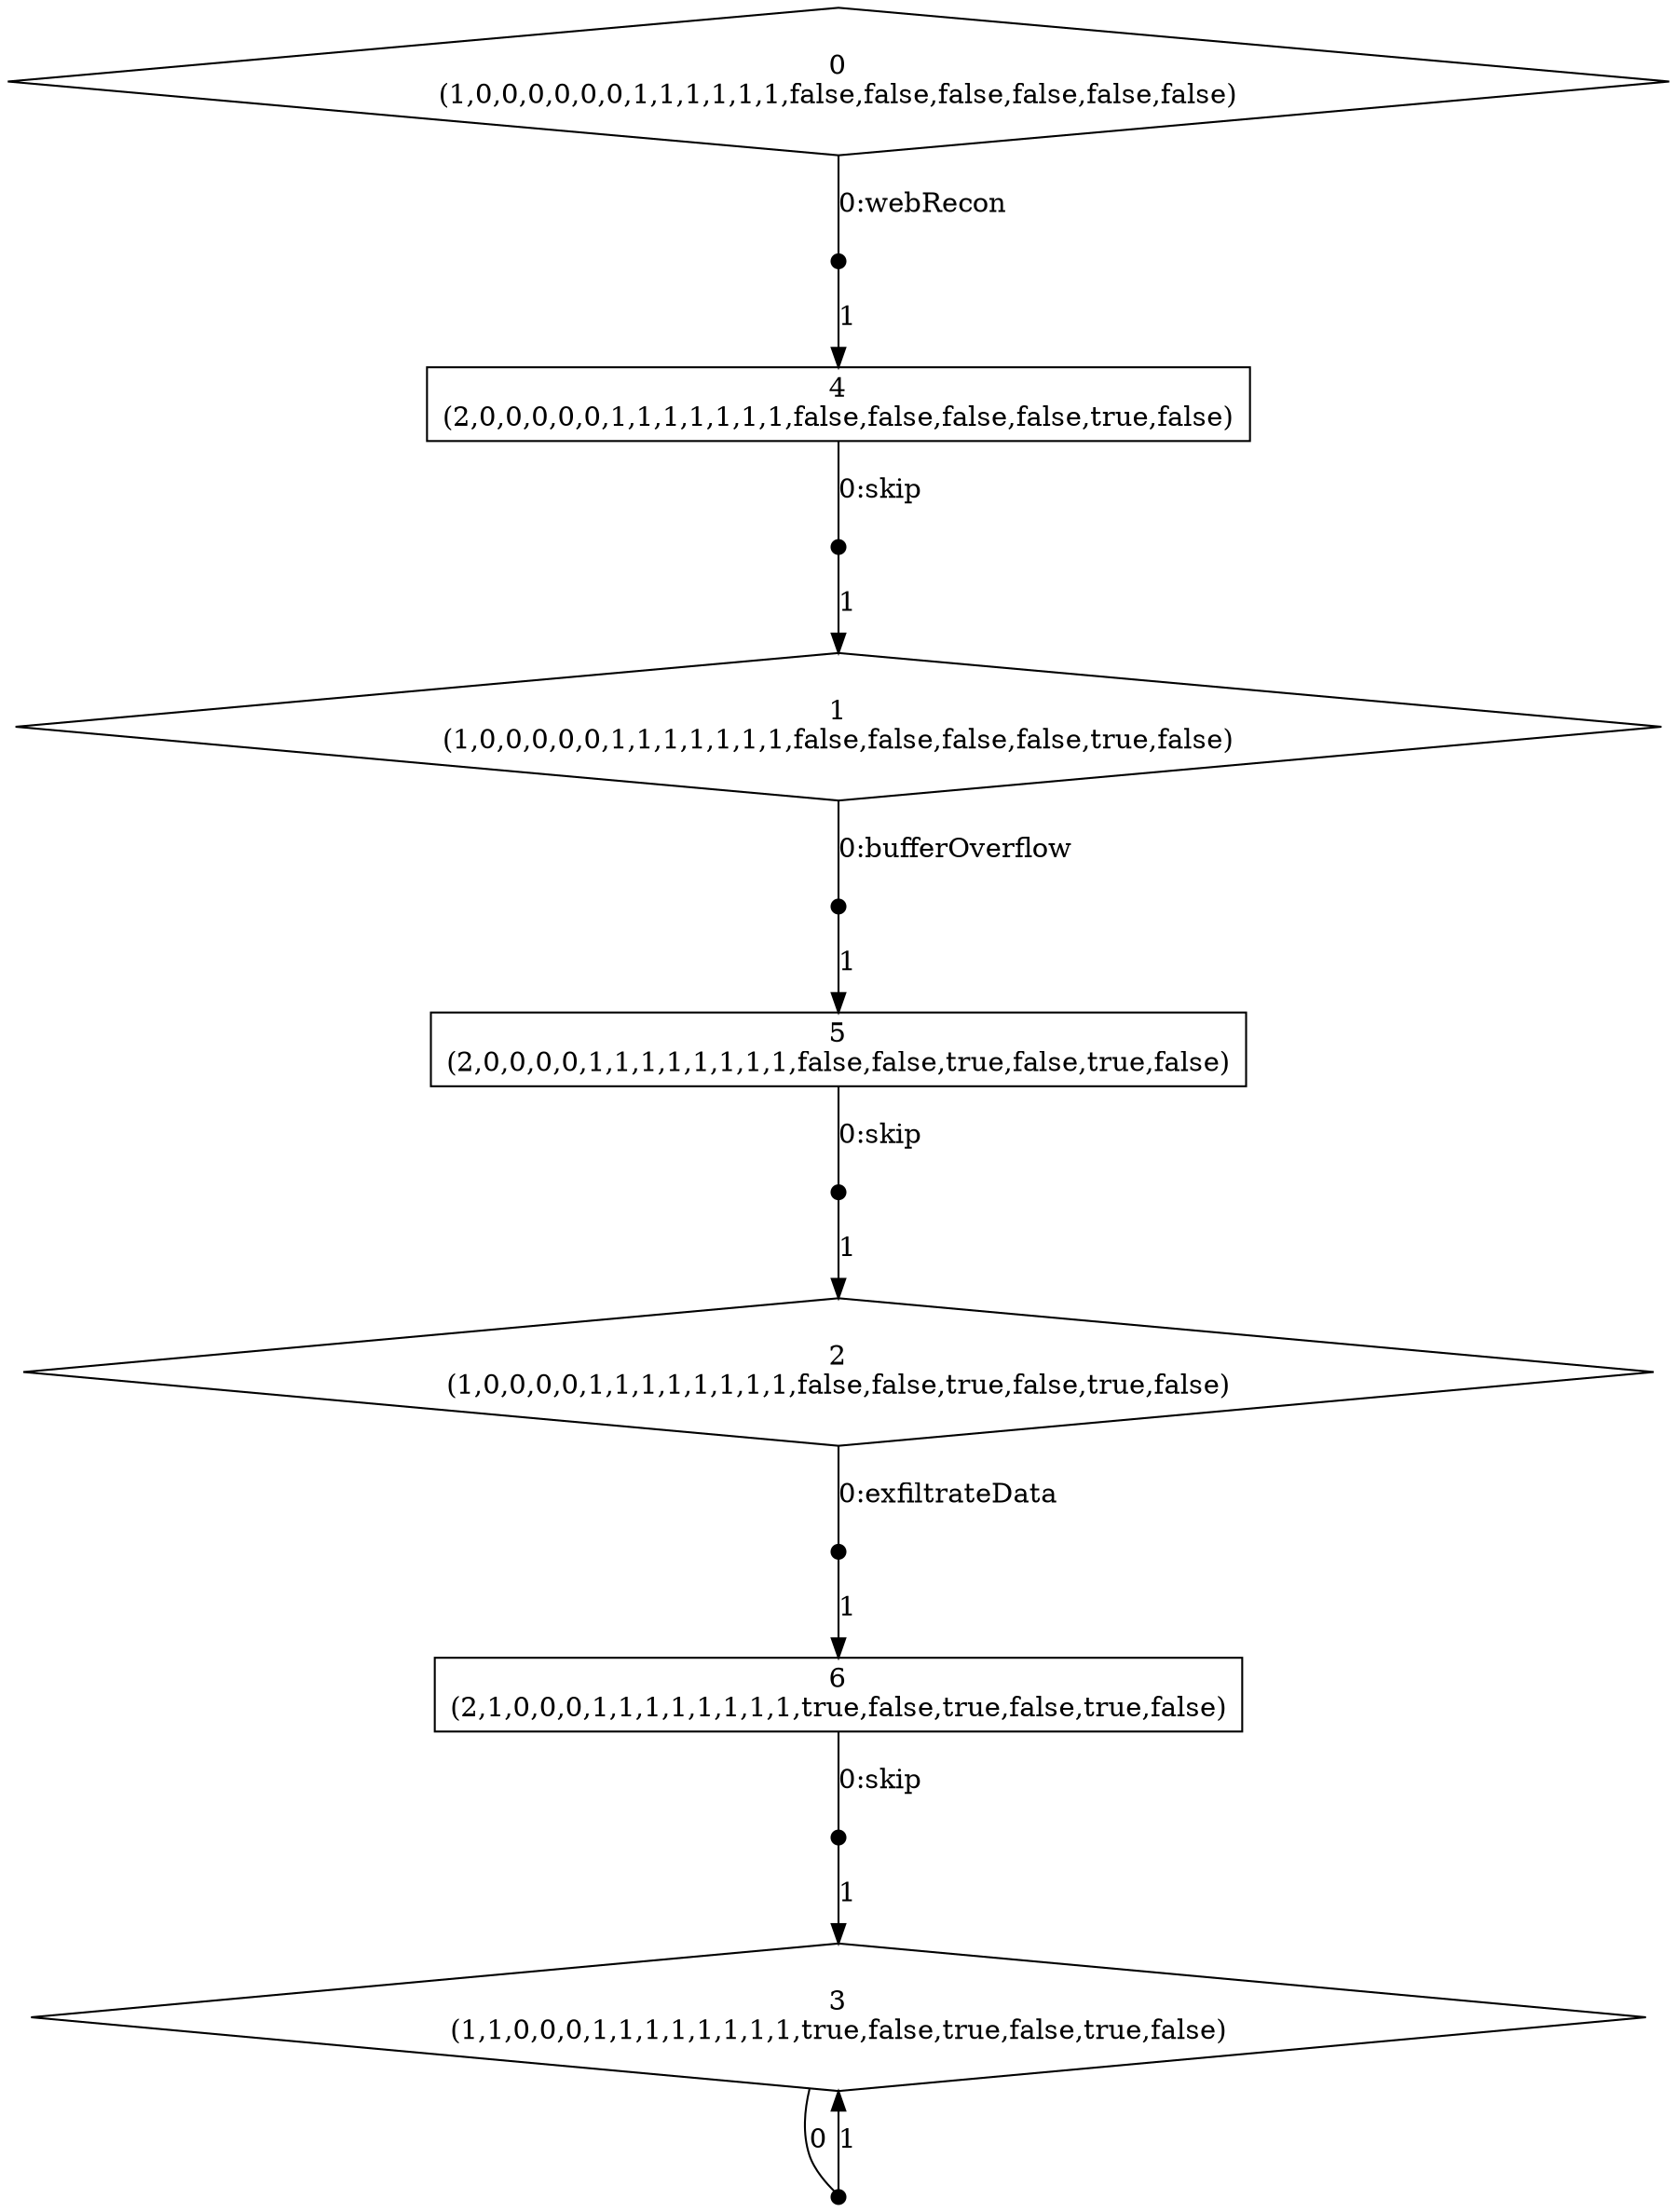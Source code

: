 digraph SMG {
node [label="",shape="box"];
0 [label="0\n(1,0,0,0,0,0,0,1,1,1,1,1,1,false,false,false,false,false,false)",shape="diamond"];
0 -> n0_0  [label="0:webRecon",arrowhead="none"];
n0_0 [ shape=point,width=0.1,height=0.1,label="" ];
n0_0 -> 4  [label="1"];
1 [label="1\n(1,0,0,0,0,0,1,1,1,1,1,1,1,false,false,false,false,true,false)",shape="diamond"];
1 -> n1_0  [label="0:bufferOverflow",arrowhead="none"];
n1_0 [ shape=point,width=0.1,height=0.1,label="" ];
n1_0 -> 5  [label="1"];
2 [label="2\n(1,0,0,0,0,1,1,1,1,1,1,1,1,false,false,true,false,true,false)",shape="diamond"];
2 -> n2_0  [label="0:exfiltrateData",arrowhead="none"];
n2_0 [ shape=point,width=0.1,height=0.1,label="" ];
n2_0 -> 6  [label="1"];
3 [label="3\n(1,1,0,0,0,1,1,1,1,1,1,1,1,true,false,true,false,true,false)",shape="diamond"];
3 -> n3_0  [label="0",arrowhead="none"];
n3_0 [ shape=point,width=0.1,height=0.1,label="" ];
n3_0 -> 3  [label="1"];
4 [label="4\n(2,0,0,0,0,0,1,1,1,1,1,1,1,false,false,false,false,true,false)"];
4 -> n4_0  [label="0:skip",arrowhead="none"];
n4_0 [ shape=point,width=0.1,height=0.1,label="" ];
n4_0 -> 1  [label="1"];
5 [label="5\n(2,0,0,0,0,1,1,1,1,1,1,1,1,false,false,true,false,true,false)"];
5 -> n5_0  [label="0:skip",arrowhead="none"];
n5_0 [ shape=point,width=0.1,height=0.1,label="" ];
n5_0 -> 2  [label="1"];
6 [label="6\n(2,1,0,0,0,1,1,1,1,1,1,1,1,true,false,true,false,true,false)"];
6 -> n6_0  [label="0:skip",arrowhead="none"];
n6_0 [ shape=point,width=0.1,height=0.1,label="" ];
n6_0 -> 3  [label="1"];
}

